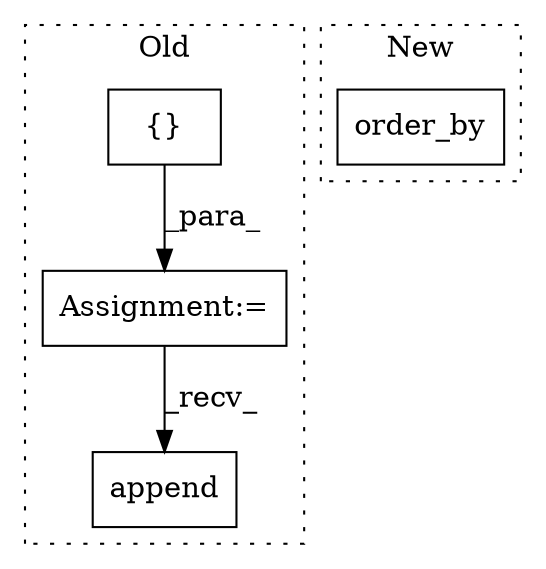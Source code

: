 digraph G {
subgraph cluster0 {
1 [label="append" a="32" s="2369,2383" l="7,1" shape="box"];
3 [label="Assignment:=" a="7" s="2163" l="1" shape="box"];
4 [label="{}" a="4" s="2173" l="2" shape="box"];
label = "Old";
style="dotted";
}
subgraph cluster1 {
2 [label="order_by" a="32" s="2467,2485" l="9,1" shape="box"];
label = "New";
style="dotted";
}
3 -> 1 [label="_recv_"];
4 -> 3 [label="_para_"];
}